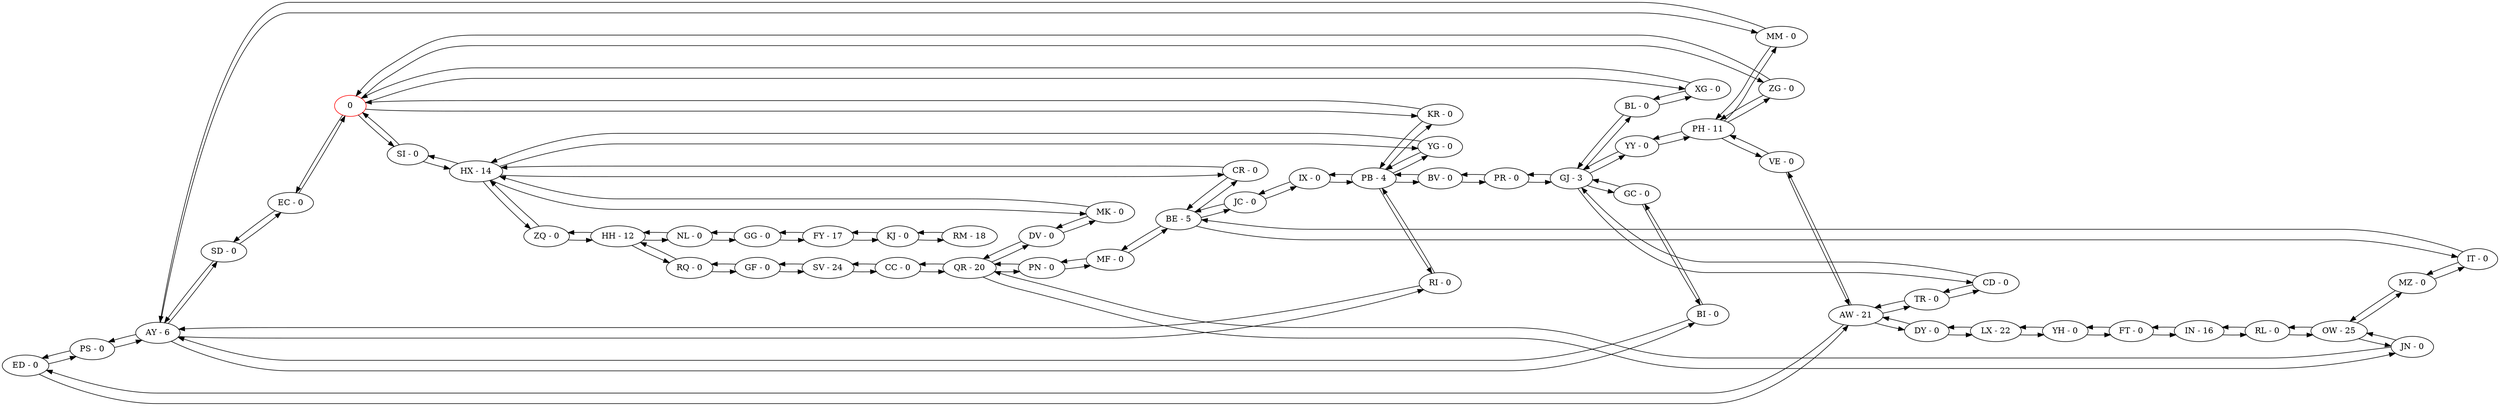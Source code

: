 digraph G {
    rankdir=LR;
    ED[label="ED - 0"]    ED -> PS;    ED[label="ED - 0"]    ED -> AW;    SI[label="SI - 0"]    SI -> AA;    SI[label="SI - 0"]    SI -> HX;    LX[label="LX - 22"]    LX -> DY;    LX[label="LX - 22"]    LX -> YH;    CR[label="CR - 0"]    CR -> BE;    CR[label="CR - 0"]    CR -> HX;    BI[label="BI - 0"]    BI -> GC;    BI[label="BI - 0"]    BI -> AY;    PB[label="PB - 4"]    PB -> IX;    PB[label="PB - 4"]    PB -> YG;    PB[label="PB - 4"]    PB -> RI;    PB[label="PB - 4"]    PB -> KR;    PB[label="PB - 4"]    PB -> BV;    YY[label="YY - 0"]    YY -> PH;    YY[label="YY - 0"]    YY -> GJ;    PH[label="PH - 11"]    PH -> YY;    PH[label="PH - 11"]    PH -> VE;    PH[label="PH - 11"]    PH -> ZG;    PH[label="PH - 11"]    PH -> MM;    DY[label="DY - 0"]    DY -> LX;    DY[label="DY - 0"]    DY -> AW;    SD[label="SD - 0"]    SD -> AY;    SD[label="SD - 0"]    SD -> EC;    SV[label="SV - 24"]    SV -> CC;    SV[label="SV - 24"]    SV -> GF;    RL[label="RL - 0"]    RL -> OW;    RL[label="RL - 0"]    RL -> IN;    GF[label="GF - 0"]    GF -> RQ;    GF[label="GF - 0"]    GF -> SV;    BE[label="BE - 5"]    BE -> CR;    BE[label="BE - 5"]    BE -> JC;    BE[label="BE - 5"]    BE -> MF;    BE[label="BE - 5"]    BE -> IT;    PR[label="PR - 0"]    PR -> BV;    PR[label="PR - 0"]    PR -> GJ;    AW[label="AW - 21"]    AW -> VE;    AW[label="AW - 21"]    AW -> DY;    AW[label="AW - 21"]    AW -> TR;    AW[label="AW - 21"]    AW -> ED;    FY[label="FY - 17"]    FY -> GG;    FY[label="FY - 17"]    FY -> KJ;    GC[label="GC - 0"]    GC -> BI;    GC[label="GC - 0"]    GC -> GJ;    RI[label="RI - 0"]    RI -> PB;    RI[label="RI - 0"]    RI -> AY;    RQ[label="RQ - 0"]    RQ -> HH;    RQ[label="RQ - 0"]    RQ -> GF;    IT[label="IT - 0"]    IT -> MZ;    IT[label="IT - 0"]    IT -> BE;    XG[label="XG - 0"]    XG -> BL;    XG[label="XG - 0"]    XG -> AA;    MK[label="MK - 0"]    MK -> HX;    MK[label="MK - 0"]    MK -> DV;    IX[label="IX - 0"]    IX -> PB;    IX[label="IX - 0"]    IX -> JC;    BV[label="BV - 0"]    BV -> PR;    BV[label="BV - 0"]    BV -> PB;    TR[label="TR - 0"]    TR -> CD;    TR[label="TR - 0"]    TR -> AW;    PS[label="PS - 0"]    PS -> ED;    PS[label="PS - 0"]    PS -> AY;    HH[label="HH - 12"]    HH -> RQ;    HH[label="HH - 12"]    HH -> NL;    HH[label="HH - 12"]    HH -> ZQ;    AA[color="red",label="0"]    AA -> KR;    AA[color="red",label="0"]    AA -> SI;    AA[color="red",label="0"]    AA -> XG;    AA[color="red",label="0"]    AA -> EC;    AA[color="red",label="0"]    AA -> ZG;    FT[label="FT - 0"]    FT -> IN;    FT[label="FT - 0"]    FT -> YH;    YG[label="YG - 0"]    YG -> PB;    YG[label="YG - 0"]    YG -> HX;    HX[label="HX - 14"]    HX -> MK;    HX[label="HX - 14"]    HX -> ZQ;    HX[label="HX - 14"]    HX -> YG;    HX[label="HX - 14"]    HX -> SI;    HX[label="HX - 14"]    HX -> CR;    DV[label="DV - 0"]    DV -> MK;    DV[label="DV - 0"]    DV -> QR;    GJ[label="GJ - 3"]    GJ -> PR;    GJ[label="GJ - 3"]    GJ -> CD;    GJ[label="GJ - 3"]    GJ -> YY;    GJ[label="GJ - 3"]    GJ -> GC;    GJ[label="GJ - 3"]    GJ -> BL;    BL[label="BL - 0"]    BL -> GJ;    BL[label="BL - 0"]    BL -> XG;    CD[label="CD - 0"]    CD -> TR;    CD[label="CD - 0"]    CD -> GJ;    GG[label="GG - 0"]    GG -> FY;    GG[label="GG - 0"]    GG -> NL;    JC[label="JC - 0"]    JC -> IX;    JC[label="JC - 0"]    JC -> BE;    JN[label="JN - 0"]    JN -> OW;    JN[label="JN - 0"]    JN -> QR;    RM[label="RM - 18"]    RM -> KJ;    NL[label="NL - 0"]    NL -> GG;    NL[label="NL - 0"]    NL -> HH;    QR[label="QR - 20"]    QR -> CC;    QR[label="QR - 20"]    QR -> DV;    QR[label="QR - 20"]    QR -> PN;    QR[label="QR - 20"]    QR -> JN;    ZG[label="ZG - 0"]    ZG -> AA;    ZG[label="ZG - 0"]    ZG -> PH;    AY[label="AY - 6"]    AY -> RI;    AY[label="AY - 6"]    AY -> PS;    AY[label="AY - 6"]    AY -> SD;    AY[label="AY - 6"]    AY -> BI;    AY[label="AY - 6"]    AY -> MM;    VE[label="VE - 0"]    VE -> PH;    VE[label="VE - 0"]    VE -> AW;    OW[label="OW - 25"]    OW -> MZ;    OW[label="OW - 25"]    OW -> RL;    OW[label="OW - 25"]    OW -> JN;    MM[label="MM - 0"]    MM -> AY;    MM[label="MM - 0"]    MM -> PH;    KJ[label="KJ - 0"]    KJ -> RM;    KJ[label="KJ - 0"]    KJ -> FY;    MF[label="MF - 0"]    MF -> BE;    MF[label="MF - 0"]    MF -> PN;    YH[label="YH - 0"]    YH -> LX;    YH[label="YH - 0"]    YH -> FT;    ZQ[label="ZQ - 0"]    ZQ -> HX;    ZQ[label="ZQ - 0"]    ZQ -> HH;    KR[label="KR - 0"]    KR -> AA;    KR[label="KR - 0"]    KR -> PB;    PN[label="PN - 0"]    PN -> MF;    PN[label="PN - 0"]    PN -> QR;    CC[label="CC - 0"]    CC -> SV;    CC[label="CC - 0"]    CC -> QR;    MZ[label="MZ - 0"]    MZ -> OW;    MZ[label="MZ - 0"]    MZ -> IT;    EC[label="EC - 0"]    EC -> SD;    EC[label="EC - 0"]    EC -> AA;    IN[label="IN - 16"]    IN -> RL;    IN[label="IN - 16"]    IN -> FT;}